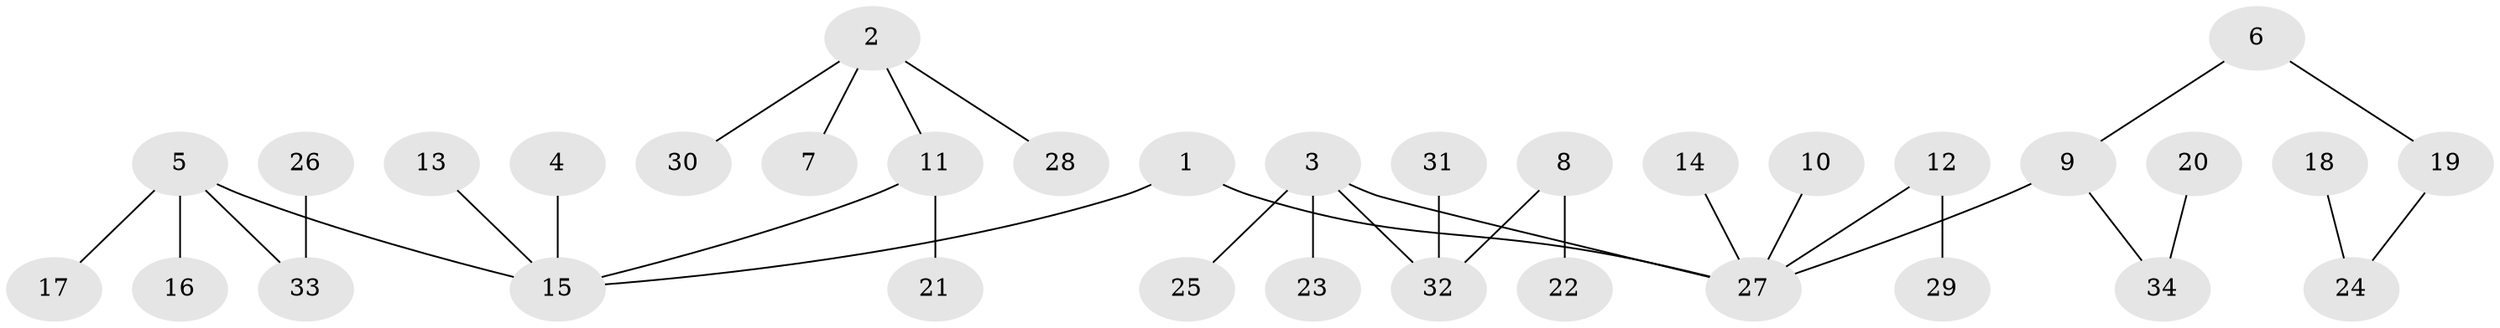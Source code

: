 // original degree distribution, {3: 0.10294117647058823, 8: 0.014705882352941176, 2: 0.23529411764705882, 7: 0.014705882352941176, 4: 0.07352941176470588, 5: 0.029411764705882353, 1: 0.5294117647058824}
// Generated by graph-tools (version 1.1) at 2025/02/03/09/25 03:02:17]
// undirected, 34 vertices, 33 edges
graph export_dot {
graph [start="1"]
  node [color=gray90,style=filled];
  1;
  2;
  3;
  4;
  5;
  6;
  7;
  8;
  9;
  10;
  11;
  12;
  13;
  14;
  15;
  16;
  17;
  18;
  19;
  20;
  21;
  22;
  23;
  24;
  25;
  26;
  27;
  28;
  29;
  30;
  31;
  32;
  33;
  34;
  1 -- 15 [weight=1.0];
  1 -- 27 [weight=1.0];
  2 -- 7 [weight=1.0];
  2 -- 11 [weight=1.0];
  2 -- 28 [weight=1.0];
  2 -- 30 [weight=1.0];
  3 -- 23 [weight=1.0];
  3 -- 25 [weight=1.0];
  3 -- 27 [weight=1.0];
  3 -- 32 [weight=1.0];
  4 -- 15 [weight=1.0];
  5 -- 15 [weight=1.0];
  5 -- 16 [weight=1.0];
  5 -- 17 [weight=1.0];
  5 -- 33 [weight=1.0];
  6 -- 9 [weight=1.0];
  6 -- 19 [weight=1.0];
  8 -- 22 [weight=1.0];
  8 -- 32 [weight=1.0];
  9 -- 27 [weight=1.0];
  9 -- 34 [weight=1.0];
  10 -- 27 [weight=1.0];
  11 -- 15 [weight=1.0];
  11 -- 21 [weight=1.0];
  12 -- 27 [weight=1.0];
  12 -- 29 [weight=1.0];
  13 -- 15 [weight=1.0];
  14 -- 27 [weight=1.0];
  18 -- 24 [weight=1.0];
  19 -- 24 [weight=1.0];
  20 -- 34 [weight=1.0];
  26 -- 33 [weight=1.0];
  31 -- 32 [weight=1.0];
}
